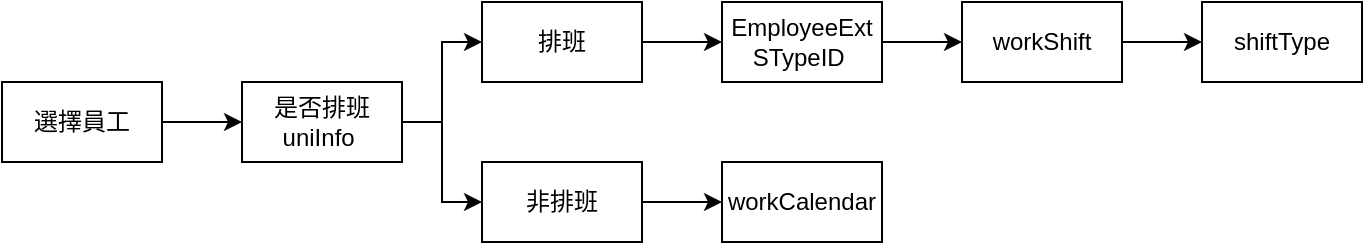 <mxfile version="14.6.10" type="github"><diagram id="yszW-uUCi7iUx5FTzY-V" name="Page-1"><mxGraphModel dx="868" dy="450" grid="1" gridSize="10" guides="1" tooltips="1" connect="1" arrows="1" fold="1" page="1" pageScale="1" pageWidth="827" pageHeight="1169" math="0" shadow="0"><root><mxCell id="0"/><mxCell id="1" parent="0"/><mxCell id="w5kX71bgWpdBT_289FZ_-17" value="" style="edgeStyle=orthogonalEdgeStyle;rounded=0;orthogonalLoop=1;jettySize=auto;html=1;" edge="1" parent="1" source="w5kX71bgWpdBT_289FZ_-1" target="w5kX71bgWpdBT_289FZ_-16"><mxGeometry relative="1" as="geometry"/></mxCell><mxCell id="w5kX71bgWpdBT_289FZ_-1" value="排班" style="rounded=0;whiteSpace=wrap;html=1;" vertex="1" parent="1"><mxGeometry x="320" y="200" width="80" height="40" as="geometry"/></mxCell><mxCell id="w5kX71bgWpdBT_289FZ_-4" value="" style="edgeStyle=orthogonalEdgeStyle;rounded=0;orthogonalLoop=1;jettySize=auto;html=1;" edge="1" parent="1" source="w5kX71bgWpdBT_289FZ_-2" target="w5kX71bgWpdBT_289FZ_-3"><mxGeometry relative="1" as="geometry"/></mxCell><mxCell id="w5kX71bgWpdBT_289FZ_-2" value="非排班" style="rounded=0;whiteSpace=wrap;html=1;" vertex="1" parent="1"><mxGeometry x="320" y="280" width="80" height="40" as="geometry"/></mxCell><mxCell id="w5kX71bgWpdBT_289FZ_-3" value="workCalendar" style="whiteSpace=wrap;html=1;rounded=0;" vertex="1" parent="1"><mxGeometry x="440" y="280" width="80" height="40" as="geometry"/></mxCell><mxCell id="w5kX71bgWpdBT_289FZ_-15" value="" style="edgeStyle=orthogonalEdgeStyle;rounded=0;orthogonalLoop=1;jettySize=auto;html=1;" edge="1" parent="1" source="w5kX71bgWpdBT_289FZ_-5" target="w5kX71bgWpdBT_289FZ_-14"><mxGeometry relative="1" as="geometry"/></mxCell><mxCell id="w5kX71bgWpdBT_289FZ_-5" value="workShift" style="whiteSpace=wrap;html=1;rounded=0;" vertex="1" parent="1"><mxGeometry x="560" y="200" width="80" height="40" as="geometry"/></mxCell><mxCell id="w5kX71bgWpdBT_289FZ_-12" style="edgeStyle=orthogonalEdgeStyle;rounded=0;orthogonalLoop=1;jettySize=auto;html=1;entryX=0;entryY=0.5;entryDx=0;entryDy=0;" edge="1" parent="1" source="w5kX71bgWpdBT_289FZ_-8" target="w5kX71bgWpdBT_289FZ_-1"><mxGeometry relative="1" as="geometry"/></mxCell><mxCell id="w5kX71bgWpdBT_289FZ_-13" style="edgeStyle=orthogonalEdgeStyle;rounded=0;orthogonalLoop=1;jettySize=auto;html=1;entryX=0;entryY=0.5;entryDx=0;entryDy=0;" edge="1" parent="1" source="w5kX71bgWpdBT_289FZ_-8" target="w5kX71bgWpdBT_289FZ_-2"><mxGeometry relative="1" as="geometry"/></mxCell><mxCell id="w5kX71bgWpdBT_289FZ_-8" value="是否排班&lt;br&gt;uniInfo&amp;nbsp;" style="rounded=0;whiteSpace=wrap;html=1;" vertex="1" parent="1"><mxGeometry x="200" y="240" width="80" height="40" as="geometry"/></mxCell><mxCell id="w5kX71bgWpdBT_289FZ_-14" value="shiftType" style="whiteSpace=wrap;html=1;rounded=0;" vertex="1" parent="1"><mxGeometry x="680" y="200" width="80" height="40" as="geometry"/></mxCell><mxCell id="w5kX71bgWpdBT_289FZ_-18" value="" style="edgeStyle=orthogonalEdgeStyle;rounded=0;orthogonalLoop=1;jettySize=auto;html=1;" edge="1" parent="1" source="w5kX71bgWpdBT_289FZ_-16" target="w5kX71bgWpdBT_289FZ_-5"><mxGeometry relative="1" as="geometry"/></mxCell><mxCell id="w5kX71bgWpdBT_289FZ_-16" value="EmployeeExt&lt;br&gt;STypeID&amp;nbsp;" style="whiteSpace=wrap;html=1;rounded=0;" vertex="1" parent="1"><mxGeometry x="440" y="200" width="80" height="40" as="geometry"/></mxCell><mxCell id="w5kX71bgWpdBT_289FZ_-20" value="" style="edgeStyle=orthogonalEdgeStyle;rounded=0;orthogonalLoop=1;jettySize=auto;html=1;" edge="1" parent="1" source="w5kX71bgWpdBT_289FZ_-19" target="w5kX71bgWpdBT_289FZ_-8"><mxGeometry relative="1" as="geometry"/></mxCell><mxCell id="w5kX71bgWpdBT_289FZ_-19" value="選擇員工" style="rounded=0;whiteSpace=wrap;html=1;" vertex="1" parent="1"><mxGeometry x="80" y="240" width="80" height="40" as="geometry"/></mxCell></root></mxGraphModel></diagram></mxfile>